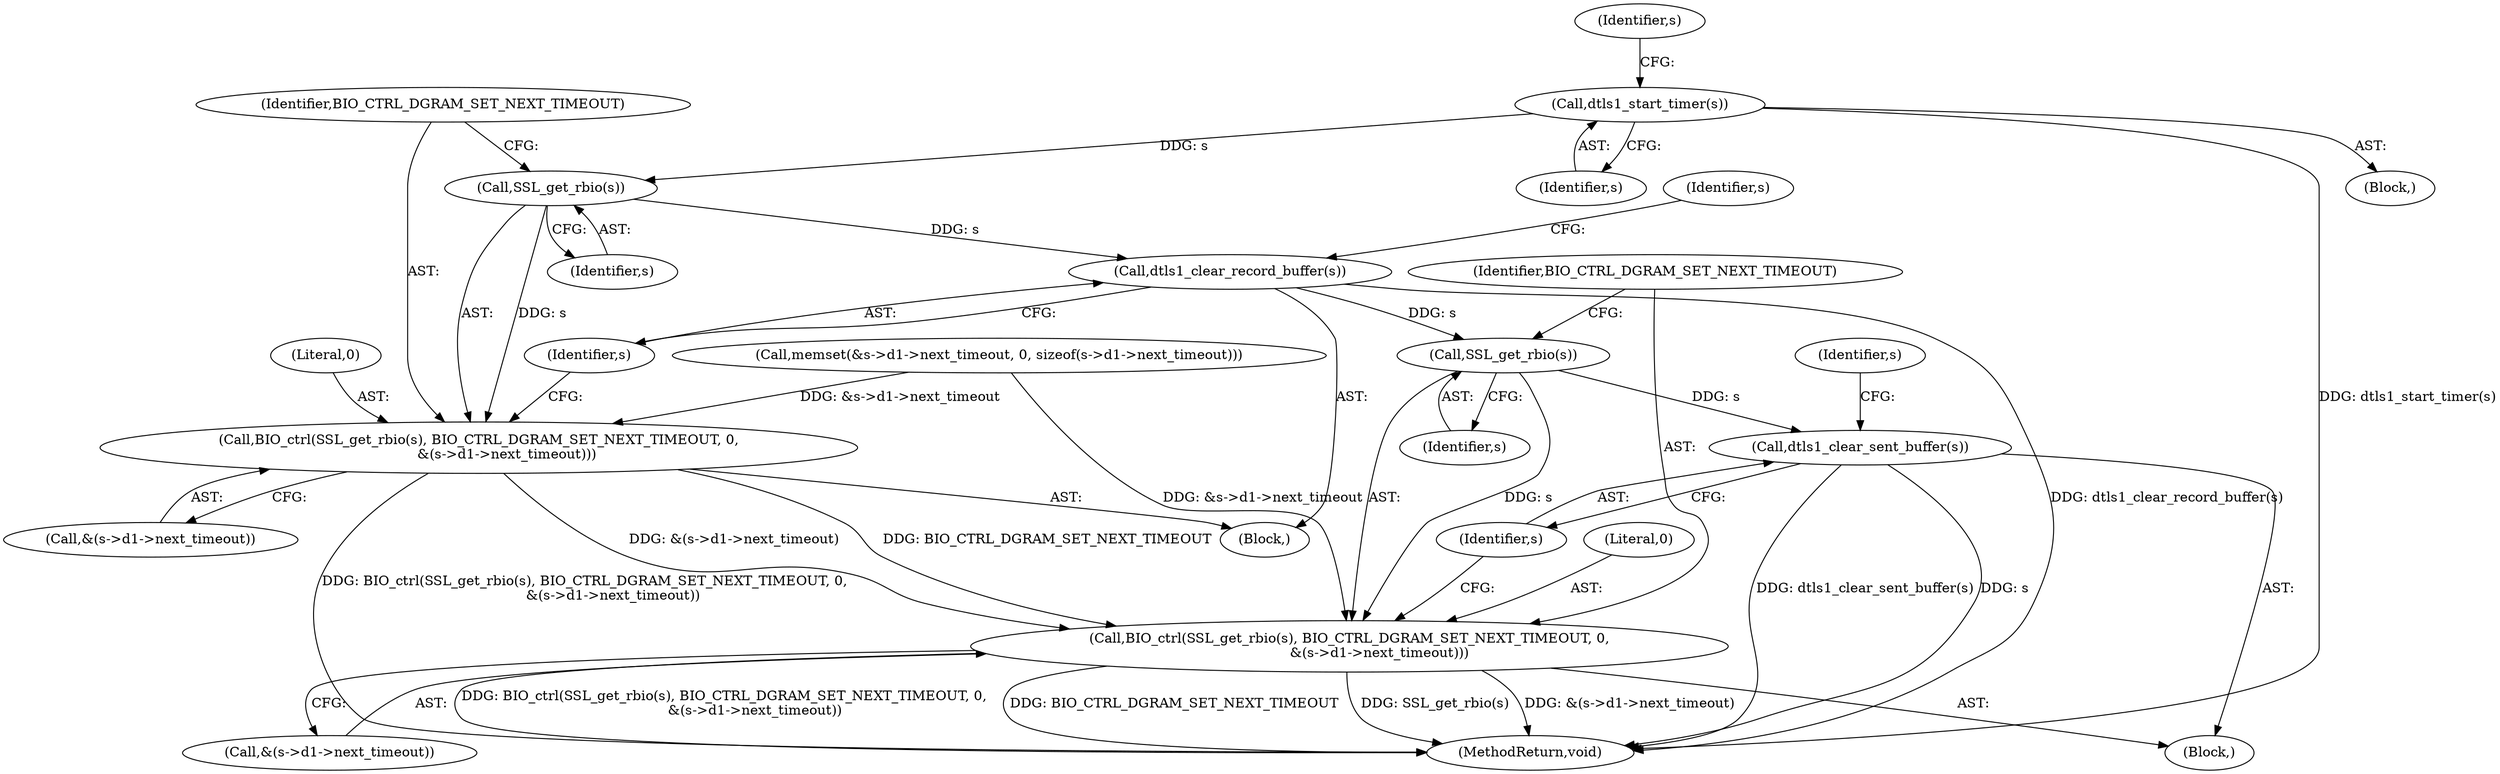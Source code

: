 digraph "0_openssl_f5c7f5dfbaf0d2f7d946d0fe86f08e6bcb36ed0d_0@pointer" {
"1000660" [label="(Call,SSL_get_rbio(s))"];
"1000621" [label="(Call,dtls1_start_timer(s))"];
"1000659" [label="(Call,BIO_ctrl(SSL_get_rbio(s), BIO_CTRL_DGRAM_SET_NEXT_TIMEOUT, 0,\n             &(s->d1->next_timeout)))"];
"1000682" [label="(Call,BIO_ctrl(SSL_get_rbio(s), BIO_CTRL_DGRAM_SET_NEXT_TIMEOUT, 0,\n              &(s->d1->next_timeout)))"];
"1000670" [label="(Call,dtls1_clear_record_buffer(s))"];
"1000683" [label="(Call,SSL_get_rbio(s))"];
"1000693" [label="(Call,dtls1_clear_sent_buffer(s))"];
"1000623" [label="(Block,)"];
"1000693" [label="(Call,dtls1_clear_sent_buffer(s))"];
"1000664" [label="(Call,&(s->d1->next_timeout))"];
"1000682" [label="(Call,BIO_ctrl(SSL_get_rbio(s), BIO_CTRL_DGRAM_SET_NEXT_TIMEOUT, 0,\n              &(s->d1->next_timeout)))"];
"1000662" [label="(Identifier,BIO_CTRL_DGRAM_SET_NEXT_TIMEOUT)"];
"1000621" [label="(Call,dtls1_start_timer(s))"];
"1000660" [label="(Call,SSL_get_rbio(s))"];
"1000687" [label="(Call,&(s->d1->next_timeout))"];
"1000671" [label="(Identifier,s)"];
"1000628" [label="(Identifier,s)"];
"1000678" [label="(Identifier,s)"];
"1000638" [label="(Call,memset(&s->d1->next_timeout, 0, sizeof(s->d1->next_timeout)))"];
"1000598" [label="(Block,)"];
"1000686" [label="(Literal,0)"];
"1000663" [label="(Literal,0)"];
"1000622" [label="(Identifier,s)"];
"1000700" [label="(Identifier,s)"];
"1000670" [label="(Call,dtls1_clear_record_buffer(s))"];
"1000685" [label="(Identifier,BIO_CTRL_DGRAM_SET_NEXT_TIMEOUT)"];
"1000714" [label="(MethodReturn,void)"];
"1000683" [label="(Call,SSL_get_rbio(s))"];
"1000672" [label="(Block,)"];
"1000684" [label="(Identifier,s)"];
"1000694" [label="(Identifier,s)"];
"1000659" [label="(Call,BIO_ctrl(SSL_get_rbio(s), BIO_CTRL_DGRAM_SET_NEXT_TIMEOUT, 0,\n             &(s->d1->next_timeout)))"];
"1000661" [label="(Identifier,s)"];
"1000660" -> "1000659"  [label="AST: "];
"1000660" -> "1000661"  [label="CFG: "];
"1000661" -> "1000660"  [label="AST: "];
"1000662" -> "1000660"  [label="CFG: "];
"1000660" -> "1000659"  [label="DDG: s"];
"1000621" -> "1000660"  [label="DDG: s"];
"1000660" -> "1000670"  [label="DDG: s"];
"1000621" -> "1000598"  [label="AST: "];
"1000621" -> "1000622"  [label="CFG: "];
"1000622" -> "1000621"  [label="AST: "];
"1000628" -> "1000621"  [label="CFG: "];
"1000621" -> "1000714"  [label="DDG: dtls1_start_timer(s)"];
"1000659" -> "1000623"  [label="AST: "];
"1000659" -> "1000664"  [label="CFG: "];
"1000662" -> "1000659"  [label="AST: "];
"1000663" -> "1000659"  [label="AST: "];
"1000664" -> "1000659"  [label="AST: "];
"1000671" -> "1000659"  [label="CFG: "];
"1000659" -> "1000714"  [label="DDG: BIO_ctrl(SSL_get_rbio(s), BIO_CTRL_DGRAM_SET_NEXT_TIMEOUT, 0,\n             &(s->d1->next_timeout))"];
"1000638" -> "1000659"  [label="DDG: &s->d1->next_timeout"];
"1000659" -> "1000682"  [label="DDG: BIO_CTRL_DGRAM_SET_NEXT_TIMEOUT"];
"1000659" -> "1000682"  [label="DDG: &(s->d1->next_timeout)"];
"1000682" -> "1000672"  [label="AST: "];
"1000682" -> "1000687"  [label="CFG: "];
"1000683" -> "1000682"  [label="AST: "];
"1000685" -> "1000682"  [label="AST: "];
"1000686" -> "1000682"  [label="AST: "];
"1000687" -> "1000682"  [label="AST: "];
"1000694" -> "1000682"  [label="CFG: "];
"1000682" -> "1000714"  [label="DDG: BIO_ctrl(SSL_get_rbio(s), BIO_CTRL_DGRAM_SET_NEXT_TIMEOUT, 0,\n              &(s->d1->next_timeout))"];
"1000682" -> "1000714"  [label="DDG: BIO_CTRL_DGRAM_SET_NEXT_TIMEOUT"];
"1000682" -> "1000714"  [label="DDG: SSL_get_rbio(s)"];
"1000682" -> "1000714"  [label="DDG: &(s->d1->next_timeout)"];
"1000683" -> "1000682"  [label="DDG: s"];
"1000638" -> "1000682"  [label="DDG: &s->d1->next_timeout"];
"1000670" -> "1000623"  [label="AST: "];
"1000670" -> "1000671"  [label="CFG: "];
"1000671" -> "1000670"  [label="AST: "];
"1000678" -> "1000670"  [label="CFG: "];
"1000670" -> "1000714"  [label="DDG: dtls1_clear_record_buffer(s)"];
"1000670" -> "1000683"  [label="DDG: s"];
"1000683" -> "1000684"  [label="CFG: "];
"1000684" -> "1000683"  [label="AST: "];
"1000685" -> "1000683"  [label="CFG: "];
"1000683" -> "1000693"  [label="DDG: s"];
"1000693" -> "1000672"  [label="AST: "];
"1000693" -> "1000694"  [label="CFG: "];
"1000694" -> "1000693"  [label="AST: "];
"1000700" -> "1000693"  [label="CFG: "];
"1000693" -> "1000714"  [label="DDG: dtls1_clear_sent_buffer(s)"];
"1000693" -> "1000714"  [label="DDG: s"];
}
